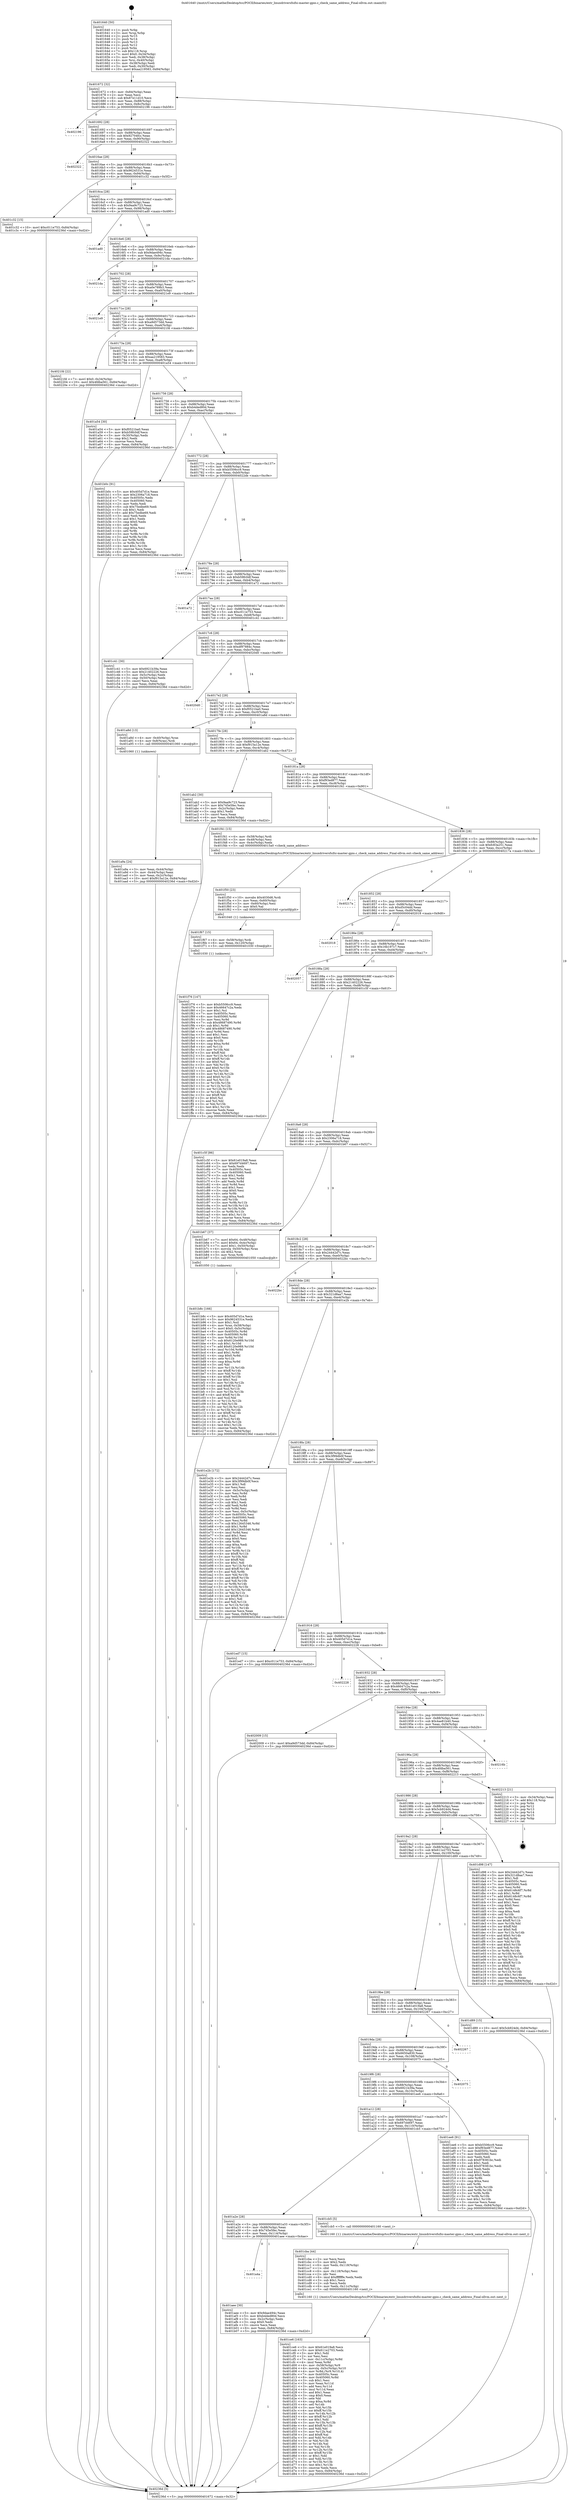 digraph "0x401640" {
  label = "0x401640 (/mnt/c/Users/mathe/Desktop/tcc/POCII/binaries/extr_linuxdriversfsifsi-master-gpio.c_check_same_address_Final-ollvm.out::main(0))"
  labelloc = "t"
  node[shape=record]

  Entry [label="",width=0.3,height=0.3,shape=circle,fillcolor=black,style=filled]
  "0x401672" [label="{
     0x401672 [32]\l
     | [instrs]\l
     &nbsp;&nbsp;0x401672 \<+6\>: mov -0x84(%rbp),%eax\l
     &nbsp;&nbsp;0x401678 \<+2\>: mov %eax,%ecx\l
     &nbsp;&nbsp;0x40167a \<+6\>: sub $0x87e11d10,%ecx\l
     &nbsp;&nbsp;0x401680 \<+6\>: mov %eax,-0x88(%rbp)\l
     &nbsp;&nbsp;0x401686 \<+6\>: mov %ecx,-0x8c(%rbp)\l
     &nbsp;&nbsp;0x40168c \<+6\>: je 0000000000402196 \<main+0xb56\>\l
  }"]
  "0x402196" [label="{
     0x402196\l
  }", style=dashed]
  "0x401692" [label="{
     0x401692 [28]\l
     | [instrs]\l
     &nbsp;&nbsp;0x401692 \<+5\>: jmp 0000000000401697 \<main+0x57\>\l
     &nbsp;&nbsp;0x401697 \<+6\>: mov -0x88(%rbp),%eax\l
     &nbsp;&nbsp;0x40169d \<+5\>: sub $0x92704fcc,%eax\l
     &nbsp;&nbsp;0x4016a2 \<+6\>: mov %eax,-0x90(%rbp)\l
     &nbsp;&nbsp;0x4016a8 \<+6\>: je 0000000000402322 \<main+0xce2\>\l
  }"]
  Exit [label="",width=0.3,height=0.3,shape=circle,fillcolor=black,style=filled,peripheries=2]
  "0x402322" [label="{
     0x402322\l
  }", style=dashed]
  "0x4016ae" [label="{
     0x4016ae [28]\l
     | [instrs]\l
     &nbsp;&nbsp;0x4016ae \<+5\>: jmp 00000000004016b3 \<main+0x73\>\l
     &nbsp;&nbsp;0x4016b3 \<+6\>: mov -0x88(%rbp),%eax\l
     &nbsp;&nbsp;0x4016b9 \<+5\>: sub $0x9624531e,%eax\l
     &nbsp;&nbsp;0x4016be \<+6\>: mov %eax,-0x94(%rbp)\l
     &nbsp;&nbsp;0x4016c4 \<+6\>: je 0000000000401c32 \<main+0x5f2\>\l
  }"]
  "0x401f76" [label="{
     0x401f76 [147]\l
     | [instrs]\l
     &nbsp;&nbsp;0x401f76 \<+5\>: mov $0xb5506cc9,%eax\l
     &nbsp;&nbsp;0x401f7b \<+5\>: mov $0x46647c2a,%edx\l
     &nbsp;&nbsp;0x401f80 \<+2\>: mov $0x1,%cl\l
     &nbsp;&nbsp;0x401f82 \<+7\>: mov 0x40505c,%esi\l
     &nbsp;&nbsp;0x401f89 \<+8\>: mov 0x405060,%r8d\l
     &nbsp;&nbsp;0x401f91 \<+3\>: mov %esi,%r9d\l
     &nbsp;&nbsp;0x401f94 \<+7\>: sub $0x48687490,%r9d\l
     &nbsp;&nbsp;0x401f9b \<+4\>: sub $0x1,%r9d\l
     &nbsp;&nbsp;0x401f9f \<+7\>: add $0x48687490,%r9d\l
     &nbsp;&nbsp;0x401fa6 \<+4\>: imul %r9d,%esi\l
     &nbsp;&nbsp;0x401faa \<+3\>: and $0x1,%esi\l
     &nbsp;&nbsp;0x401fad \<+3\>: cmp $0x0,%esi\l
     &nbsp;&nbsp;0x401fb0 \<+4\>: sete %r10b\l
     &nbsp;&nbsp;0x401fb4 \<+4\>: cmp $0xa,%r8d\l
     &nbsp;&nbsp;0x401fb8 \<+4\>: setl %r11b\l
     &nbsp;&nbsp;0x401fbc \<+3\>: mov %r10b,%bl\l
     &nbsp;&nbsp;0x401fbf \<+3\>: xor $0xff,%bl\l
     &nbsp;&nbsp;0x401fc2 \<+3\>: mov %r11b,%r14b\l
     &nbsp;&nbsp;0x401fc5 \<+4\>: xor $0xff,%r14b\l
     &nbsp;&nbsp;0x401fc9 \<+3\>: xor $0x0,%cl\l
     &nbsp;&nbsp;0x401fcc \<+3\>: mov %bl,%r15b\l
     &nbsp;&nbsp;0x401fcf \<+4\>: and $0x0,%r15b\l
     &nbsp;&nbsp;0x401fd3 \<+3\>: and %cl,%r10b\l
     &nbsp;&nbsp;0x401fd6 \<+3\>: mov %r14b,%r12b\l
     &nbsp;&nbsp;0x401fd9 \<+4\>: and $0x0,%r12b\l
     &nbsp;&nbsp;0x401fdd \<+3\>: and %cl,%r11b\l
     &nbsp;&nbsp;0x401fe0 \<+3\>: or %r10b,%r15b\l
     &nbsp;&nbsp;0x401fe3 \<+3\>: or %r11b,%r12b\l
     &nbsp;&nbsp;0x401fe6 \<+3\>: xor %r12b,%r15b\l
     &nbsp;&nbsp;0x401fe9 \<+3\>: or %r14b,%bl\l
     &nbsp;&nbsp;0x401fec \<+3\>: xor $0xff,%bl\l
     &nbsp;&nbsp;0x401fef \<+3\>: or $0x0,%cl\l
     &nbsp;&nbsp;0x401ff2 \<+2\>: and %cl,%bl\l
     &nbsp;&nbsp;0x401ff4 \<+3\>: or %bl,%r15b\l
     &nbsp;&nbsp;0x401ff7 \<+4\>: test $0x1,%r15b\l
     &nbsp;&nbsp;0x401ffb \<+3\>: cmovne %edx,%eax\l
     &nbsp;&nbsp;0x401ffe \<+6\>: mov %eax,-0x84(%rbp)\l
     &nbsp;&nbsp;0x402004 \<+5\>: jmp 000000000040236d \<main+0xd2d\>\l
  }"]
  "0x401c32" [label="{
     0x401c32 [15]\l
     | [instrs]\l
     &nbsp;&nbsp;0x401c32 \<+10\>: movl $0xc011e753,-0x84(%rbp)\l
     &nbsp;&nbsp;0x401c3c \<+5\>: jmp 000000000040236d \<main+0xd2d\>\l
  }"]
  "0x4016ca" [label="{
     0x4016ca [28]\l
     | [instrs]\l
     &nbsp;&nbsp;0x4016ca \<+5\>: jmp 00000000004016cf \<main+0x8f\>\l
     &nbsp;&nbsp;0x4016cf \<+6\>: mov -0x88(%rbp),%eax\l
     &nbsp;&nbsp;0x4016d5 \<+5\>: sub $0x9aa9c723,%eax\l
     &nbsp;&nbsp;0x4016da \<+6\>: mov %eax,-0x98(%rbp)\l
     &nbsp;&nbsp;0x4016e0 \<+6\>: je 0000000000401ad0 \<main+0x490\>\l
  }"]
  "0x401f67" [label="{
     0x401f67 [15]\l
     | [instrs]\l
     &nbsp;&nbsp;0x401f67 \<+4\>: mov -0x58(%rbp),%rdi\l
     &nbsp;&nbsp;0x401f6b \<+6\>: mov %eax,-0x120(%rbp)\l
     &nbsp;&nbsp;0x401f71 \<+5\>: call 0000000000401030 \<free@plt\>\l
     | [calls]\l
     &nbsp;&nbsp;0x401030 \{1\} (unknown)\l
  }"]
  "0x401ad0" [label="{
     0x401ad0\l
  }", style=dashed]
  "0x4016e6" [label="{
     0x4016e6 [28]\l
     | [instrs]\l
     &nbsp;&nbsp;0x4016e6 \<+5\>: jmp 00000000004016eb \<main+0xab\>\l
     &nbsp;&nbsp;0x4016eb \<+6\>: mov -0x88(%rbp),%eax\l
     &nbsp;&nbsp;0x4016f1 \<+5\>: sub $0x9dae494c,%eax\l
     &nbsp;&nbsp;0x4016f6 \<+6\>: mov %eax,-0x9c(%rbp)\l
     &nbsp;&nbsp;0x4016fc \<+6\>: je 00000000004021da \<main+0xb9a\>\l
  }"]
  "0x401f50" [label="{
     0x401f50 [23]\l
     | [instrs]\l
     &nbsp;&nbsp;0x401f50 \<+10\>: movabs $0x4030d6,%rdi\l
     &nbsp;&nbsp;0x401f5a \<+3\>: mov %eax,-0x60(%rbp)\l
     &nbsp;&nbsp;0x401f5d \<+3\>: mov -0x60(%rbp),%esi\l
     &nbsp;&nbsp;0x401f60 \<+2\>: mov $0x0,%al\l
     &nbsp;&nbsp;0x401f62 \<+5\>: call 0000000000401040 \<printf@plt\>\l
     | [calls]\l
     &nbsp;&nbsp;0x401040 \{1\} (unknown)\l
  }"]
  "0x4021da" [label="{
     0x4021da\l
  }", style=dashed]
  "0x401702" [label="{
     0x401702 [28]\l
     | [instrs]\l
     &nbsp;&nbsp;0x401702 \<+5\>: jmp 0000000000401707 \<main+0xc7\>\l
     &nbsp;&nbsp;0x401707 \<+6\>: mov -0x88(%rbp),%eax\l
     &nbsp;&nbsp;0x40170d \<+5\>: sub $0xa0e789b3,%eax\l
     &nbsp;&nbsp;0x401712 \<+6\>: mov %eax,-0xa0(%rbp)\l
     &nbsp;&nbsp;0x401718 \<+6\>: je 00000000004021e9 \<main+0xba9\>\l
  }"]
  "0x401ce6" [label="{
     0x401ce6 [163]\l
     | [instrs]\l
     &nbsp;&nbsp;0x401ce6 \<+5\>: mov $0x61e019a8,%ecx\l
     &nbsp;&nbsp;0x401ceb \<+5\>: mov $0x611e2703,%edx\l
     &nbsp;&nbsp;0x401cf0 \<+3\>: mov $0x1,%dil\l
     &nbsp;&nbsp;0x401cf3 \<+2\>: xor %esi,%esi\l
     &nbsp;&nbsp;0x401cf5 \<+7\>: mov -0x11c(%rbp),%r8d\l
     &nbsp;&nbsp;0x401cfc \<+4\>: imul %eax,%r8d\l
     &nbsp;&nbsp;0x401d00 \<+4\>: mov -0x58(%rbp),%r9\l
     &nbsp;&nbsp;0x401d04 \<+4\>: movslq -0x5c(%rbp),%r10\l
     &nbsp;&nbsp;0x401d08 \<+4\>: mov %r8d,(%r9,%r10,4)\l
     &nbsp;&nbsp;0x401d0c \<+7\>: mov 0x40505c,%eax\l
     &nbsp;&nbsp;0x401d13 \<+8\>: mov 0x405060,%r8d\l
     &nbsp;&nbsp;0x401d1b \<+3\>: sub $0x1,%esi\l
     &nbsp;&nbsp;0x401d1e \<+3\>: mov %eax,%r11d\l
     &nbsp;&nbsp;0x401d21 \<+3\>: add %esi,%r11d\l
     &nbsp;&nbsp;0x401d24 \<+4\>: imul %r11d,%eax\l
     &nbsp;&nbsp;0x401d28 \<+3\>: and $0x1,%eax\l
     &nbsp;&nbsp;0x401d2b \<+3\>: cmp $0x0,%eax\l
     &nbsp;&nbsp;0x401d2e \<+3\>: sete %bl\l
     &nbsp;&nbsp;0x401d31 \<+4\>: cmp $0xa,%r8d\l
     &nbsp;&nbsp;0x401d35 \<+4\>: setl %r14b\l
     &nbsp;&nbsp;0x401d39 \<+3\>: mov %bl,%r15b\l
     &nbsp;&nbsp;0x401d3c \<+4\>: xor $0xff,%r15b\l
     &nbsp;&nbsp;0x401d40 \<+3\>: mov %r14b,%r12b\l
     &nbsp;&nbsp;0x401d43 \<+4\>: xor $0xff,%r12b\l
     &nbsp;&nbsp;0x401d47 \<+4\>: xor $0x1,%dil\l
     &nbsp;&nbsp;0x401d4b \<+3\>: mov %r15b,%r13b\l
     &nbsp;&nbsp;0x401d4e \<+4\>: and $0xff,%r13b\l
     &nbsp;&nbsp;0x401d52 \<+3\>: and %dil,%bl\l
     &nbsp;&nbsp;0x401d55 \<+3\>: mov %r12b,%al\l
     &nbsp;&nbsp;0x401d58 \<+2\>: and $0xff,%al\l
     &nbsp;&nbsp;0x401d5a \<+3\>: and %dil,%r14b\l
     &nbsp;&nbsp;0x401d5d \<+3\>: or %bl,%r13b\l
     &nbsp;&nbsp;0x401d60 \<+3\>: or %r14b,%al\l
     &nbsp;&nbsp;0x401d63 \<+3\>: xor %al,%r13b\l
     &nbsp;&nbsp;0x401d66 \<+3\>: or %r12b,%r15b\l
     &nbsp;&nbsp;0x401d69 \<+4\>: xor $0xff,%r15b\l
     &nbsp;&nbsp;0x401d6d \<+4\>: or $0x1,%dil\l
     &nbsp;&nbsp;0x401d71 \<+3\>: and %dil,%r15b\l
     &nbsp;&nbsp;0x401d74 \<+3\>: or %r15b,%r13b\l
     &nbsp;&nbsp;0x401d77 \<+4\>: test $0x1,%r13b\l
     &nbsp;&nbsp;0x401d7b \<+3\>: cmovne %edx,%ecx\l
     &nbsp;&nbsp;0x401d7e \<+6\>: mov %ecx,-0x84(%rbp)\l
     &nbsp;&nbsp;0x401d84 \<+5\>: jmp 000000000040236d \<main+0xd2d\>\l
  }"]
  "0x4021e9" [label="{
     0x4021e9\l
  }", style=dashed]
  "0x40171e" [label="{
     0x40171e [28]\l
     | [instrs]\l
     &nbsp;&nbsp;0x40171e \<+5\>: jmp 0000000000401723 \<main+0xe3\>\l
     &nbsp;&nbsp;0x401723 \<+6\>: mov -0x88(%rbp),%eax\l
     &nbsp;&nbsp;0x401729 \<+5\>: sub $0xa9d573dd,%eax\l
     &nbsp;&nbsp;0x40172e \<+6\>: mov %eax,-0xa4(%rbp)\l
     &nbsp;&nbsp;0x401734 \<+6\>: je 00000000004021fd \<main+0xbbd\>\l
  }"]
  "0x401cba" [label="{
     0x401cba [44]\l
     | [instrs]\l
     &nbsp;&nbsp;0x401cba \<+2\>: xor %ecx,%ecx\l
     &nbsp;&nbsp;0x401cbc \<+5\>: mov $0x2,%edx\l
     &nbsp;&nbsp;0x401cc1 \<+6\>: mov %edx,-0x118(%rbp)\l
     &nbsp;&nbsp;0x401cc7 \<+1\>: cltd\l
     &nbsp;&nbsp;0x401cc8 \<+6\>: mov -0x118(%rbp),%esi\l
     &nbsp;&nbsp;0x401cce \<+2\>: idiv %esi\l
     &nbsp;&nbsp;0x401cd0 \<+6\>: imul $0xfffffffe,%edx,%edx\l
     &nbsp;&nbsp;0x401cd6 \<+3\>: sub $0x1,%ecx\l
     &nbsp;&nbsp;0x401cd9 \<+2\>: sub %ecx,%edx\l
     &nbsp;&nbsp;0x401cdb \<+6\>: mov %edx,-0x11c(%rbp)\l
     &nbsp;&nbsp;0x401ce1 \<+5\>: call 0000000000401160 \<next_i\>\l
     | [calls]\l
     &nbsp;&nbsp;0x401160 \{1\} (/mnt/c/Users/mathe/Desktop/tcc/POCII/binaries/extr_linuxdriversfsifsi-master-gpio.c_check_same_address_Final-ollvm.out::next_i)\l
  }"]
  "0x4021fd" [label="{
     0x4021fd [22]\l
     | [instrs]\l
     &nbsp;&nbsp;0x4021fd \<+7\>: movl $0x0,-0x34(%rbp)\l
     &nbsp;&nbsp;0x402204 \<+10\>: movl $0x4fdba561,-0x84(%rbp)\l
     &nbsp;&nbsp;0x40220e \<+5\>: jmp 000000000040236d \<main+0xd2d\>\l
  }"]
  "0x40173a" [label="{
     0x40173a [28]\l
     | [instrs]\l
     &nbsp;&nbsp;0x40173a \<+5\>: jmp 000000000040173f \<main+0xff\>\l
     &nbsp;&nbsp;0x40173f \<+6\>: mov -0x88(%rbp),%eax\l
     &nbsp;&nbsp;0x401745 \<+5\>: sub $0xaa219583,%eax\l
     &nbsp;&nbsp;0x40174a \<+6\>: mov %eax,-0xa8(%rbp)\l
     &nbsp;&nbsp;0x401750 \<+6\>: je 0000000000401a54 \<main+0x414\>\l
  }"]
  "0x401b8c" [label="{
     0x401b8c [166]\l
     | [instrs]\l
     &nbsp;&nbsp;0x401b8c \<+5\>: mov $0x405d7d1e,%ecx\l
     &nbsp;&nbsp;0x401b91 \<+5\>: mov $0x9624531e,%edx\l
     &nbsp;&nbsp;0x401b96 \<+3\>: mov $0x1,%sil\l
     &nbsp;&nbsp;0x401b99 \<+4\>: mov %rax,-0x58(%rbp)\l
     &nbsp;&nbsp;0x401b9d \<+7\>: movl $0x0,-0x5c(%rbp)\l
     &nbsp;&nbsp;0x401ba4 \<+8\>: mov 0x40505c,%r8d\l
     &nbsp;&nbsp;0x401bac \<+8\>: mov 0x405060,%r9d\l
     &nbsp;&nbsp;0x401bb4 \<+3\>: mov %r8d,%r10d\l
     &nbsp;&nbsp;0x401bb7 \<+7\>: sub $0x6120e989,%r10d\l
     &nbsp;&nbsp;0x401bbe \<+4\>: sub $0x1,%r10d\l
     &nbsp;&nbsp;0x401bc2 \<+7\>: add $0x6120e989,%r10d\l
     &nbsp;&nbsp;0x401bc9 \<+4\>: imul %r10d,%r8d\l
     &nbsp;&nbsp;0x401bcd \<+4\>: and $0x1,%r8d\l
     &nbsp;&nbsp;0x401bd1 \<+4\>: cmp $0x0,%r8d\l
     &nbsp;&nbsp;0x401bd5 \<+4\>: sete %r11b\l
     &nbsp;&nbsp;0x401bd9 \<+4\>: cmp $0xa,%r9d\l
     &nbsp;&nbsp;0x401bdd \<+3\>: setl %bl\l
     &nbsp;&nbsp;0x401be0 \<+3\>: mov %r11b,%r14b\l
     &nbsp;&nbsp;0x401be3 \<+4\>: xor $0xff,%r14b\l
     &nbsp;&nbsp;0x401be7 \<+3\>: mov %bl,%r15b\l
     &nbsp;&nbsp;0x401bea \<+4\>: xor $0xff,%r15b\l
     &nbsp;&nbsp;0x401bee \<+4\>: xor $0x1,%sil\l
     &nbsp;&nbsp;0x401bf2 \<+3\>: mov %r14b,%r12b\l
     &nbsp;&nbsp;0x401bf5 \<+4\>: and $0xff,%r12b\l
     &nbsp;&nbsp;0x401bf9 \<+3\>: and %sil,%r11b\l
     &nbsp;&nbsp;0x401bfc \<+3\>: mov %r15b,%r13b\l
     &nbsp;&nbsp;0x401bff \<+4\>: and $0xff,%r13b\l
     &nbsp;&nbsp;0x401c03 \<+3\>: and %sil,%bl\l
     &nbsp;&nbsp;0x401c06 \<+3\>: or %r11b,%r12b\l
     &nbsp;&nbsp;0x401c09 \<+3\>: or %bl,%r13b\l
     &nbsp;&nbsp;0x401c0c \<+3\>: xor %r13b,%r12b\l
     &nbsp;&nbsp;0x401c0f \<+3\>: or %r15b,%r14b\l
     &nbsp;&nbsp;0x401c12 \<+4\>: xor $0xff,%r14b\l
     &nbsp;&nbsp;0x401c16 \<+4\>: or $0x1,%sil\l
     &nbsp;&nbsp;0x401c1a \<+3\>: and %sil,%r14b\l
     &nbsp;&nbsp;0x401c1d \<+3\>: or %r14b,%r12b\l
     &nbsp;&nbsp;0x401c20 \<+4\>: test $0x1,%r12b\l
     &nbsp;&nbsp;0x401c24 \<+3\>: cmovne %edx,%ecx\l
     &nbsp;&nbsp;0x401c27 \<+6\>: mov %ecx,-0x84(%rbp)\l
     &nbsp;&nbsp;0x401c2d \<+5\>: jmp 000000000040236d \<main+0xd2d\>\l
  }"]
  "0x401a54" [label="{
     0x401a54 [30]\l
     | [instrs]\l
     &nbsp;&nbsp;0x401a54 \<+5\>: mov $0xf0521ba0,%eax\l
     &nbsp;&nbsp;0x401a59 \<+5\>: mov $0xb59fc0df,%ecx\l
     &nbsp;&nbsp;0x401a5e \<+3\>: mov -0x30(%rbp),%edx\l
     &nbsp;&nbsp;0x401a61 \<+3\>: cmp $0x2,%edx\l
     &nbsp;&nbsp;0x401a64 \<+3\>: cmovne %ecx,%eax\l
     &nbsp;&nbsp;0x401a67 \<+6\>: mov %eax,-0x84(%rbp)\l
     &nbsp;&nbsp;0x401a6d \<+5\>: jmp 000000000040236d \<main+0xd2d\>\l
  }"]
  "0x401756" [label="{
     0x401756 [28]\l
     | [instrs]\l
     &nbsp;&nbsp;0x401756 \<+5\>: jmp 000000000040175b \<main+0x11b\>\l
     &nbsp;&nbsp;0x40175b \<+6\>: mov -0x88(%rbp),%eax\l
     &nbsp;&nbsp;0x401761 \<+5\>: sub $0xb4ded80d,%eax\l
     &nbsp;&nbsp;0x401766 \<+6\>: mov %eax,-0xac(%rbp)\l
     &nbsp;&nbsp;0x40176c \<+6\>: je 0000000000401b0c \<main+0x4cc\>\l
  }"]
  "0x40236d" [label="{
     0x40236d [5]\l
     | [instrs]\l
     &nbsp;&nbsp;0x40236d \<+5\>: jmp 0000000000401672 \<main+0x32\>\l
  }"]
  "0x401640" [label="{
     0x401640 [50]\l
     | [instrs]\l
     &nbsp;&nbsp;0x401640 \<+1\>: push %rbp\l
     &nbsp;&nbsp;0x401641 \<+3\>: mov %rsp,%rbp\l
     &nbsp;&nbsp;0x401644 \<+2\>: push %r15\l
     &nbsp;&nbsp;0x401646 \<+2\>: push %r14\l
     &nbsp;&nbsp;0x401648 \<+2\>: push %r13\l
     &nbsp;&nbsp;0x40164a \<+2\>: push %r12\l
     &nbsp;&nbsp;0x40164c \<+1\>: push %rbx\l
     &nbsp;&nbsp;0x40164d \<+7\>: sub $0x118,%rsp\l
     &nbsp;&nbsp;0x401654 \<+7\>: movl $0x0,-0x34(%rbp)\l
     &nbsp;&nbsp;0x40165b \<+3\>: mov %edi,-0x38(%rbp)\l
     &nbsp;&nbsp;0x40165e \<+4\>: mov %rsi,-0x40(%rbp)\l
     &nbsp;&nbsp;0x401662 \<+3\>: mov -0x38(%rbp),%edi\l
     &nbsp;&nbsp;0x401665 \<+3\>: mov %edi,-0x30(%rbp)\l
     &nbsp;&nbsp;0x401668 \<+10\>: movl $0xaa219583,-0x84(%rbp)\l
  }"]
  "0x401a4a" [label="{
     0x401a4a\l
  }", style=dashed]
  "0x401b0c" [label="{
     0x401b0c [91]\l
     | [instrs]\l
     &nbsp;&nbsp;0x401b0c \<+5\>: mov $0x405d7d1e,%eax\l
     &nbsp;&nbsp;0x401b11 \<+5\>: mov $0x2306a718,%ecx\l
     &nbsp;&nbsp;0x401b16 \<+7\>: mov 0x40505c,%edx\l
     &nbsp;&nbsp;0x401b1d \<+7\>: mov 0x405060,%esi\l
     &nbsp;&nbsp;0x401b24 \<+2\>: mov %edx,%edi\l
     &nbsp;&nbsp;0x401b26 \<+6\>: sub $0x75edbe69,%edi\l
     &nbsp;&nbsp;0x401b2c \<+3\>: sub $0x1,%edi\l
     &nbsp;&nbsp;0x401b2f \<+6\>: add $0x75edbe69,%edi\l
     &nbsp;&nbsp;0x401b35 \<+3\>: imul %edi,%edx\l
     &nbsp;&nbsp;0x401b38 \<+3\>: and $0x1,%edx\l
     &nbsp;&nbsp;0x401b3b \<+3\>: cmp $0x0,%edx\l
     &nbsp;&nbsp;0x401b3e \<+4\>: sete %r8b\l
     &nbsp;&nbsp;0x401b42 \<+3\>: cmp $0xa,%esi\l
     &nbsp;&nbsp;0x401b45 \<+4\>: setl %r9b\l
     &nbsp;&nbsp;0x401b49 \<+3\>: mov %r8b,%r10b\l
     &nbsp;&nbsp;0x401b4c \<+3\>: and %r9b,%r10b\l
     &nbsp;&nbsp;0x401b4f \<+3\>: xor %r9b,%r8b\l
     &nbsp;&nbsp;0x401b52 \<+3\>: or %r8b,%r10b\l
     &nbsp;&nbsp;0x401b55 \<+4\>: test $0x1,%r10b\l
     &nbsp;&nbsp;0x401b59 \<+3\>: cmovne %ecx,%eax\l
     &nbsp;&nbsp;0x401b5c \<+6\>: mov %eax,-0x84(%rbp)\l
     &nbsp;&nbsp;0x401b62 \<+5\>: jmp 000000000040236d \<main+0xd2d\>\l
  }"]
  "0x401772" [label="{
     0x401772 [28]\l
     | [instrs]\l
     &nbsp;&nbsp;0x401772 \<+5\>: jmp 0000000000401777 \<main+0x137\>\l
     &nbsp;&nbsp;0x401777 \<+6\>: mov -0x88(%rbp),%eax\l
     &nbsp;&nbsp;0x40177d \<+5\>: sub $0xb5506cc9,%eax\l
     &nbsp;&nbsp;0x401782 \<+6\>: mov %eax,-0xb0(%rbp)\l
     &nbsp;&nbsp;0x401788 \<+6\>: je 00000000004022de \<main+0xc9e\>\l
  }"]
  "0x401aee" [label="{
     0x401aee [30]\l
     | [instrs]\l
     &nbsp;&nbsp;0x401aee \<+5\>: mov $0x9dae494c,%eax\l
     &nbsp;&nbsp;0x401af3 \<+5\>: mov $0xb4ded80d,%ecx\l
     &nbsp;&nbsp;0x401af8 \<+3\>: mov -0x2c(%rbp),%edx\l
     &nbsp;&nbsp;0x401afb \<+3\>: cmp $0x0,%edx\l
     &nbsp;&nbsp;0x401afe \<+3\>: cmove %ecx,%eax\l
     &nbsp;&nbsp;0x401b01 \<+6\>: mov %eax,-0x84(%rbp)\l
     &nbsp;&nbsp;0x401b07 \<+5\>: jmp 000000000040236d \<main+0xd2d\>\l
  }"]
  "0x4022de" [label="{
     0x4022de\l
  }", style=dashed]
  "0x40178e" [label="{
     0x40178e [28]\l
     | [instrs]\l
     &nbsp;&nbsp;0x40178e \<+5\>: jmp 0000000000401793 \<main+0x153\>\l
     &nbsp;&nbsp;0x401793 \<+6\>: mov -0x88(%rbp),%eax\l
     &nbsp;&nbsp;0x401799 \<+5\>: sub $0xb59fc0df,%eax\l
     &nbsp;&nbsp;0x40179e \<+6\>: mov %eax,-0xb4(%rbp)\l
     &nbsp;&nbsp;0x4017a4 \<+6\>: je 0000000000401a72 \<main+0x432\>\l
  }"]
  "0x401a2e" [label="{
     0x401a2e [28]\l
     | [instrs]\l
     &nbsp;&nbsp;0x401a2e \<+5\>: jmp 0000000000401a33 \<main+0x3f3\>\l
     &nbsp;&nbsp;0x401a33 \<+6\>: mov -0x88(%rbp),%eax\l
     &nbsp;&nbsp;0x401a39 \<+5\>: sub $0x745e5fec,%eax\l
     &nbsp;&nbsp;0x401a3e \<+6\>: mov %eax,-0x114(%rbp)\l
     &nbsp;&nbsp;0x401a44 \<+6\>: je 0000000000401aee \<main+0x4ae\>\l
  }"]
  "0x401a72" [label="{
     0x401a72\l
  }", style=dashed]
  "0x4017aa" [label="{
     0x4017aa [28]\l
     | [instrs]\l
     &nbsp;&nbsp;0x4017aa \<+5\>: jmp 00000000004017af \<main+0x16f\>\l
     &nbsp;&nbsp;0x4017af \<+6\>: mov -0x88(%rbp),%eax\l
     &nbsp;&nbsp;0x4017b5 \<+5\>: sub $0xc011e753,%eax\l
     &nbsp;&nbsp;0x4017ba \<+6\>: mov %eax,-0xb8(%rbp)\l
     &nbsp;&nbsp;0x4017c0 \<+6\>: je 0000000000401c41 \<main+0x601\>\l
  }"]
  "0x401cb5" [label="{
     0x401cb5 [5]\l
     | [instrs]\l
     &nbsp;&nbsp;0x401cb5 \<+5\>: call 0000000000401160 \<next_i\>\l
     | [calls]\l
     &nbsp;&nbsp;0x401160 \{1\} (/mnt/c/Users/mathe/Desktop/tcc/POCII/binaries/extr_linuxdriversfsifsi-master-gpio.c_check_same_address_Final-ollvm.out::next_i)\l
  }"]
  "0x401c41" [label="{
     0x401c41 [30]\l
     | [instrs]\l
     &nbsp;&nbsp;0x401c41 \<+5\>: mov $0x6921b39a,%eax\l
     &nbsp;&nbsp;0x401c46 \<+5\>: mov $0x21402226,%ecx\l
     &nbsp;&nbsp;0x401c4b \<+3\>: mov -0x5c(%rbp),%edx\l
     &nbsp;&nbsp;0x401c4e \<+3\>: cmp -0x50(%rbp),%edx\l
     &nbsp;&nbsp;0x401c51 \<+3\>: cmovl %ecx,%eax\l
     &nbsp;&nbsp;0x401c54 \<+6\>: mov %eax,-0x84(%rbp)\l
     &nbsp;&nbsp;0x401c5a \<+5\>: jmp 000000000040236d \<main+0xd2d\>\l
  }"]
  "0x4017c6" [label="{
     0x4017c6 [28]\l
     | [instrs]\l
     &nbsp;&nbsp;0x4017c6 \<+5\>: jmp 00000000004017cb \<main+0x18b\>\l
     &nbsp;&nbsp;0x4017cb \<+6\>: mov -0x88(%rbp),%eax\l
     &nbsp;&nbsp;0x4017d1 \<+5\>: sub $0xdf97884c,%eax\l
     &nbsp;&nbsp;0x4017d6 \<+6\>: mov %eax,-0xbc(%rbp)\l
     &nbsp;&nbsp;0x4017dc \<+6\>: je 00000000004020d0 \<main+0xa90\>\l
  }"]
  "0x401a12" [label="{
     0x401a12 [28]\l
     | [instrs]\l
     &nbsp;&nbsp;0x401a12 \<+5\>: jmp 0000000000401a17 \<main+0x3d7\>\l
     &nbsp;&nbsp;0x401a17 \<+6\>: mov -0x88(%rbp),%eax\l
     &nbsp;&nbsp;0x401a1d \<+5\>: sub $0x697d4697,%eax\l
     &nbsp;&nbsp;0x401a22 \<+6\>: mov %eax,-0x110(%rbp)\l
     &nbsp;&nbsp;0x401a28 \<+6\>: je 0000000000401cb5 \<main+0x675\>\l
  }"]
  "0x4020d0" [label="{
     0x4020d0\l
  }", style=dashed]
  "0x4017e2" [label="{
     0x4017e2 [28]\l
     | [instrs]\l
     &nbsp;&nbsp;0x4017e2 \<+5\>: jmp 00000000004017e7 \<main+0x1a7\>\l
     &nbsp;&nbsp;0x4017e7 \<+6\>: mov -0x88(%rbp),%eax\l
     &nbsp;&nbsp;0x4017ed \<+5\>: sub $0xf0521ba0,%eax\l
     &nbsp;&nbsp;0x4017f2 \<+6\>: mov %eax,-0xc0(%rbp)\l
     &nbsp;&nbsp;0x4017f8 \<+6\>: je 0000000000401a8d \<main+0x44d\>\l
  }"]
  "0x401ee6" [label="{
     0x401ee6 [91]\l
     | [instrs]\l
     &nbsp;&nbsp;0x401ee6 \<+5\>: mov $0xb5506cc9,%eax\l
     &nbsp;&nbsp;0x401eeb \<+5\>: mov $0xf93ed877,%ecx\l
     &nbsp;&nbsp;0x401ef0 \<+7\>: mov 0x40505c,%edx\l
     &nbsp;&nbsp;0x401ef7 \<+7\>: mov 0x405060,%esi\l
     &nbsp;&nbsp;0x401efe \<+2\>: mov %edx,%edi\l
     &nbsp;&nbsp;0x401f00 \<+6\>: sub $0x978381bc,%edi\l
     &nbsp;&nbsp;0x401f06 \<+3\>: sub $0x1,%edi\l
     &nbsp;&nbsp;0x401f09 \<+6\>: add $0x978381bc,%edi\l
     &nbsp;&nbsp;0x401f0f \<+3\>: imul %edi,%edx\l
     &nbsp;&nbsp;0x401f12 \<+3\>: and $0x1,%edx\l
     &nbsp;&nbsp;0x401f15 \<+3\>: cmp $0x0,%edx\l
     &nbsp;&nbsp;0x401f18 \<+4\>: sete %r8b\l
     &nbsp;&nbsp;0x401f1c \<+3\>: cmp $0xa,%esi\l
     &nbsp;&nbsp;0x401f1f \<+4\>: setl %r9b\l
     &nbsp;&nbsp;0x401f23 \<+3\>: mov %r8b,%r10b\l
     &nbsp;&nbsp;0x401f26 \<+3\>: and %r9b,%r10b\l
     &nbsp;&nbsp;0x401f29 \<+3\>: xor %r9b,%r8b\l
     &nbsp;&nbsp;0x401f2c \<+3\>: or %r8b,%r10b\l
     &nbsp;&nbsp;0x401f2f \<+4\>: test $0x1,%r10b\l
     &nbsp;&nbsp;0x401f33 \<+3\>: cmovne %ecx,%eax\l
     &nbsp;&nbsp;0x401f36 \<+6\>: mov %eax,-0x84(%rbp)\l
     &nbsp;&nbsp;0x401f3c \<+5\>: jmp 000000000040236d \<main+0xd2d\>\l
  }"]
  "0x401a8d" [label="{
     0x401a8d [13]\l
     | [instrs]\l
     &nbsp;&nbsp;0x401a8d \<+4\>: mov -0x40(%rbp),%rax\l
     &nbsp;&nbsp;0x401a91 \<+4\>: mov 0x8(%rax),%rdi\l
     &nbsp;&nbsp;0x401a95 \<+5\>: call 0000000000401060 \<atoi@plt\>\l
     | [calls]\l
     &nbsp;&nbsp;0x401060 \{1\} (unknown)\l
  }"]
  "0x4017fe" [label="{
     0x4017fe [28]\l
     | [instrs]\l
     &nbsp;&nbsp;0x4017fe \<+5\>: jmp 0000000000401803 \<main+0x1c3\>\l
     &nbsp;&nbsp;0x401803 \<+6\>: mov -0x88(%rbp),%eax\l
     &nbsp;&nbsp;0x401809 \<+5\>: sub $0xf915a12e,%eax\l
     &nbsp;&nbsp;0x40180e \<+6\>: mov %eax,-0xc4(%rbp)\l
     &nbsp;&nbsp;0x401814 \<+6\>: je 0000000000401ab2 \<main+0x472\>\l
  }"]
  "0x401a9a" [label="{
     0x401a9a [24]\l
     | [instrs]\l
     &nbsp;&nbsp;0x401a9a \<+3\>: mov %eax,-0x44(%rbp)\l
     &nbsp;&nbsp;0x401a9d \<+3\>: mov -0x44(%rbp),%eax\l
     &nbsp;&nbsp;0x401aa0 \<+3\>: mov %eax,-0x2c(%rbp)\l
     &nbsp;&nbsp;0x401aa3 \<+10\>: movl $0xf915a12e,-0x84(%rbp)\l
     &nbsp;&nbsp;0x401aad \<+5\>: jmp 000000000040236d \<main+0xd2d\>\l
  }"]
  "0x4019f6" [label="{
     0x4019f6 [28]\l
     | [instrs]\l
     &nbsp;&nbsp;0x4019f6 \<+5\>: jmp 00000000004019fb \<main+0x3bb\>\l
     &nbsp;&nbsp;0x4019fb \<+6\>: mov -0x88(%rbp),%eax\l
     &nbsp;&nbsp;0x401a01 \<+5\>: sub $0x6921b39a,%eax\l
     &nbsp;&nbsp;0x401a06 \<+6\>: mov %eax,-0x10c(%rbp)\l
     &nbsp;&nbsp;0x401a0c \<+6\>: je 0000000000401ee6 \<main+0x8a6\>\l
  }"]
  "0x401ab2" [label="{
     0x401ab2 [30]\l
     | [instrs]\l
     &nbsp;&nbsp;0x401ab2 \<+5\>: mov $0x9aa9c723,%eax\l
     &nbsp;&nbsp;0x401ab7 \<+5\>: mov $0x745e5fec,%ecx\l
     &nbsp;&nbsp;0x401abc \<+3\>: mov -0x2c(%rbp),%edx\l
     &nbsp;&nbsp;0x401abf \<+3\>: cmp $0x1,%edx\l
     &nbsp;&nbsp;0x401ac2 \<+3\>: cmovl %ecx,%eax\l
     &nbsp;&nbsp;0x401ac5 \<+6\>: mov %eax,-0x84(%rbp)\l
     &nbsp;&nbsp;0x401acb \<+5\>: jmp 000000000040236d \<main+0xd2d\>\l
  }"]
  "0x40181a" [label="{
     0x40181a [28]\l
     | [instrs]\l
     &nbsp;&nbsp;0x40181a \<+5\>: jmp 000000000040181f \<main+0x1df\>\l
     &nbsp;&nbsp;0x40181f \<+6\>: mov -0x88(%rbp),%eax\l
     &nbsp;&nbsp;0x401825 \<+5\>: sub $0xf93ed877,%eax\l
     &nbsp;&nbsp;0x40182a \<+6\>: mov %eax,-0xc8(%rbp)\l
     &nbsp;&nbsp;0x401830 \<+6\>: je 0000000000401f41 \<main+0x901\>\l
  }"]
  "0x402075" [label="{
     0x402075\l
  }", style=dashed]
  "0x401f41" [label="{
     0x401f41 [15]\l
     | [instrs]\l
     &nbsp;&nbsp;0x401f41 \<+4\>: mov -0x58(%rbp),%rdi\l
     &nbsp;&nbsp;0x401f45 \<+3\>: mov -0x48(%rbp),%esi\l
     &nbsp;&nbsp;0x401f48 \<+3\>: mov -0x4c(%rbp),%edx\l
     &nbsp;&nbsp;0x401f4b \<+5\>: call 00000000004015a0 \<check_same_address\>\l
     | [calls]\l
     &nbsp;&nbsp;0x4015a0 \{1\} (/mnt/c/Users/mathe/Desktop/tcc/POCII/binaries/extr_linuxdriversfsifsi-master-gpio.c_check_same_address_Final-ollvm.out::check_same_address)\l
  }"]
  "0x401836" [label="{
     0x401836 [28]\l
     | [instrs]\l
     &nbsp;&nbsp;0x401836 \<+5\>: jmp 000000000040183b \<main+0x1fb\>\l
     &nbsp;&nbsp;0x40183b \<+6\>: mov -0x88(%rbp),%eax\l
     &nbsp;&nbsp;0x401841 \<+5\>: sub $0xfc83a251,%eax\l
     &nbsp;&nbsp;0x401846 \<+6\>: mov %eax,-0xcc(%rbp)\l
     &nbsp;&nbsp;0x40184c \<+6\>: je 000000000040217a \<main+0xb3a\>\l
  }"]
  "0x4019da" [label="{
     0x4019da [28]\l
     | [instrs]\l
     &nbsp;&nbsp;0x4019da \<+5\>: jmp 00000000004019df \<main+0x39f\>\l
     &nbsp;&nbsp;0x4019df \<+6\>: mov -0x88(%rbp),%eax\l
     &nbsp;&nbsp;0x4019e5 \<+5\>: sub $0x6650a830,%eax\l
     &nbsp;&nbsp;0x4019ea \<+6\>: mov %eax,-0x108(%rbp)\l
     &nbsp;&nbsp;0x4019f0 \<+6\>: je 0000000000402075 \<main+0xa35\>\l
  }"]
  "0x40217a" [label="{
     0x40217a\l
  }", style=dashed]
  "0x401852" [label="{
     0x401852 [28]\l
     | [instrs]\l
     &nbsp;&nbsp;0x401852 \<+5\>: jmp 0000000000401857 \<main+0x217\>\l
     &nbsp;&nbsp;0x401857 \<+6\>: mov -0x88(%rbp),%eax\l
     &nbsp;&nbsp;0x40185d \<+5\>: sub $0xd5c04dd,%eax\l
     &nbsp;&nbsp;0x401862 \<+6\>: mov %eax,-0xd0(%rbp)\l
     &nbsp;&nbsp;0x401868 \<+6\>: je 0000000000402018 \<main+0x9d8\>\l
  }"]
  "0x402267" [label="{
     0x402267\l
  }", style=dashed]
  "0x402018" [label="{
     0x402018\l
  }", style=dashed]
  "0x40186e" [label="{
     0x40186e [28]\l
     | [instrs]\l
     &nbsp;&nbsp;0x40186e \<+5\>: jmp 0000000000401873 \<main+0x233\>\l
     &nbsp;&nbsp;0x401873 \<+6\>: mov -0x88(%rbp),%eax\l
     &nbsp;&nbsp;0x401879 \<+5\>: sub $0x16b197c7,%eax\l
     &nbsp;&nbsp;0x40187e \<+6\>: mov %eax,-0xd4(%rbp)\l
     &nbsp;&nbsp;0x401884 \<+6\>: je 0000000000402057 \<main+0xa17\>\l
  }"]
  "0x4019be" [label="{
     0x4019be [28]\l
     | [instrs]\l
     &nbsp;&nbsp;0x4019be \<+5\>: jmp 00000000004019c3 \<main+0x383\>\l
     &nbsp;&nbsp;0x4019c3 \<+6\>: mov -0x88(%rbp),%eax\l
     &nbsp;&nbsp;0x4019c9 \<+5\>: sub $0x61e019a8,%eax\l
     &nbsp;&nbsp;0x4019ce \<+6\>: mov %eax,-0x104(%rbp)\l
     &nbsp;&nbsp;0x4019d4 \<+6\>: je 0000000000402267 \<main+0xc27\>\l
  }"]
  "0x402057" [label="{
     0x402057\l
  }", style=dashed]
  "0x40188a" [label="{
     0x40188a [28]\l
     | [instrs]\l
     &nbsp;&nbsp;0x40188a \<+5\>: jmp 000000000040188f \<main+0x24f\>\l
     &nbsp;&nbsp;0x40188f \<+6\>: mov -0x88(%rbp),%eax\l
     &nbsp;&nbsp;0x401895 \<+5\>: sub $0x21402226,%eax\l
     &nbsp;&nbsp;0x40189a \<+6\>: mov %eax,-0xd8(%rbp)\l
     &nbsp;&nbsp;0x4018a0 \<+6\>: je 0000000000401c5f \<main+0x61f\>\l
  }"]
  "0x401d89" [label="{
     0x401d89 [15]\l
     | [instrs]\l
     &nbsp;&nbsp;0x401d89 \<+10\>: movl $0x5cb924d4,-0x84(%rbp)\l
     &nbsp;&nbsp;0x401d93 \<+5\>: jmp 000000000040236d \<main+0xd2d\>\l
  }"]
  "0x401c5f" [label="{
     0x401c5f [86]\l
     | [instrs]\l
     &nbsp;&nbsp;0x401c5f \<+5\>: mov $0x61e019a8,%eax\l
     &nbsp;&nbsp;0x401c64 \<+5\>: mov $0x697d4697,%ecx\l
     &nbsp;&nbsp;0x401c69 \<+2\>: xor %edx,%edx\l
     &nbsp;&nbsp;0x401c6b \<+7\>: mov 0x40505c,%esi\l
     &nbsp;&nbsp;0x401c72 \<+7\>: mov 0x405060,%edi\l
     &nbsp;&nbsp;0x401c79 \<+3\>: sub $0x1,%edx\l
     &nbsp;&nbsp;0x401c7c \<+3\>: mov %esi,%r8d\l
     &nbsp;&nbsp;0x401c7f \<+3\>: add %edx,%r8d\l
     &nbsp;&nbsp;0x401c82 \<+4\>: imul %r8d,%esi\l
     &nbsp;&nbsp;0x401c86 \<+3\>: and $0x1,%esi\l
     &nbsp;&nbsp;0x401c89 \<+3\>: cmp $0x0,%esi\l
     &nbsp;&nbsp;0x401c8c \<+4\>: sete %r9b\l
     &nbsp;&nbsp;0x401c90 \<+3\>: cmp $0xa,%edi\l
     &nbsp;&nbsp;0x401c93 \<+4\>: setl %r10b\l
     &nbsp;&nbsp;0x401c97 \<+3\>: mov %r9b,%r11b\l
     &nbsp;&nbsp;0x401c9a \<+3\>: and %r10b,%r11b\l
     &nbsp;&nbsp;0x401c9d \<+3\>: xor %r10b,%r9b\l
     &nbsp;&nbsp;0x401ca0 \<+3\>: or %r9b,%r11b\l
     &nbsp;&nbsp;0x401ca3 \<+4\>: test $0x1,%r11b\l
     &nbsp;&nbsp;0x401ca7 \<+3\>: cmovne %ecx,%eax\l
     &nbsp;&nbsp;0x401caa \<+6\>: mov %eax,-0x84(%rbp)\l
     &nbsp;&nbsp;0x401cb0 \<+5\>: jmp 000000000040236d \<main+0xd2d\>\l
  }"]
  "0x4018a6" [label="{
     0x4018a6 [28]\l
     | [instrs]\l
     &nbsp;&nbsp;0x4018a6 \<+5\>: jmp 00000000004018ab \<main+0x26b\>\l
     &nbsp;&nbsp;0x4018ab \<+6\>: mov -0x88(%rbp),%eax\l
     &nbsp;&nbsp;0x4018b1 \<+5\>: sub $0x2306a718,%eax\l
     &nbsp;&nbsp;0x4018b6 \<+6\>: mov %eax,-0xdc(%rbp)\l
     &nbsp;&nbsp;0x4018bc \<+6\>: je 0000000000401b67 \<main+0x527\>\l
  }"]
  "0x4019a2" [label="{
     0x4019a2 [28]\l
     | [instrs]\l
     &nbsp;&nbsp;0x4019a2 \<+5\>: jmp 00000000004019a7 \<main+0x367\>\l
     &nbsp;&nbsp;0x4019a7 \<+6\>: mov -0x88(%rbp),%eax\l
     &nbsp;&nbsp;0x4019ad \<+5\>: sub $0x611e2703,%eax\l
     &nbsp;&nbsp;0x4019b2 \<+6\>: mov %eax,-0x100(%rbp)\l
     &nbsp;&nbsp;0x4019b8 \<+6\>: je 0000000000401d89 \<main+0x749\>\l
  }"]
  "0x401b67" [label="{
     0x401b67 [37]\l
     | [instrs]\l
     &nbsp;&nbsp;0x401b67 \<+7\>: movl $0x64,-0x48(%rbp)\l
     &nbsp;&nbsp;0x401b6e \<+7\>: movl $0x64,-0x4c(%rbp)\l
     &nbsp;&nbsp;0x401b75 \<+7\>: movl $0x1,-0x50(%rbp)\l
     &nbsp;&nbsp;0x401b7c \<+4\>: movslq -0x50(%rbp),%rax\l
     &nbsp;&nbsp;0x401b80 \<+4\>: shl $0x2,%rax\l
     &nbsp;&nbsp;0x401b84 \<+3\>: mov %rax,%rdi\l
     &nbsp;&nbsp;0x401b87 \<+5\>: call 0000000000401050 \<malloc@plt\>\l
     | [calls]\l
     &nbsp;&nbsp;0x401050 \{1\} (unknown)\l
  }"]
  "0x4018c2" [label="{
     0x4018c2 [28]\l
     | [instrs]\l
     &nbsp;&nbsp;0x4018c2 \<+5\>: jmp 00000000004018c7 \<main+0x287\>\l
     &nbsp;&nbsp;0x4018c7 \<+6\>: mov -0x88(%rbp),%eax\l
     &nbsp;&nbsp;0x4018cd \<+5\>: sub $0x24442d7c,%eax\l
     &nbsp;&nbsp;0x4018d2 \<+6\>: mov %eax,-0xe0(%rbp)\l
     &nbsp;&nbsp;0x4018d8 \<+6\>: je 00000000004022bc \<main+0xc7c\>\l
  }"]
  "0x401d98" [label="{
     0x401d98 [147]\l
     | [instrs]\l
     &nbsp;&nbsp;0x401d98 \<+5\>: mov $0x24442d7c,%eax\l
     &nbsp;&nbsp;0x401d9d \<+5\>: mov $0x321d8aa7,%ecx\l
     &nbsp;&nbsp;0x401da2 \<+2\>: mov $0x1,%dl\l
     &nbsp;&nbsp;0x401da4 \<+7\>: mov 0x40505c,%esi\l
     &nbsp;&nbsp;0x401dab \<+7\>: mov 0x405060,%edi\l
     &nbsp;&nbsp;0x401db2 \<+3\>: mov %esi,%r8d\l
     &nbsp;&nbsp;0x401db5 \<+7\>: sub $0x6148c6f7,%r8d\l
     &nbsp;&nbsp;0x401dbc \<+4\>: sub $0x1,%r8d\l
     &nbsp;&nbsp;0x401dc0 \<+7\>: add $0x6148c6f7,%r8d\l
     &nbsp;&nbsp;0x401dc7 \<+4\>: imul %r8d,%esi\l
     &nbsp;&nbsp;0x401dcb \<+3\>: and $0x1,%esi\l
     &nbsp;&nbsp;0x401dce \<+3\>: cmp $0x0,%esi\l
     &nbsp;&nbsp;0x401dd1 \<+4\>: sete %r9b\l
     &nbsp;&nbsp;0x401dd5 \<+3\>: cmp $0xa,%edi\l
     &nbsp;&nbsp;0x401dd8 \<+4\>: setl %r10b\l
     &nbsp;&nbsp;0x401ddc \<+3\>: mov %r9b,%r11b\l
     &nbsp;&nbsp;0x401ddf \<+4\>: xor $0xff,%r11b\l
     &nbsp;&nbsp;0x401de3 \<+3\>: mov %r10b,%bl\l
     &nbsp;&nbsp;0x401de6 \<+3\>: xor $0xff,%bl\l
     &nbsp;&nbsp;0x401de9 \<+3\>: xor $0x0,%dl\l
     &nbsp;&nbsp;0x401dec \<+3\>: mov %r11b,%r14b\l
     &nbsp;&nbsp;0x401def \<+4\>: and $0x0,%r14b\l
     &nbsp;&nbsp;0x401df3 \<+3\>: and %dl,%r9b\l
     &nbsp;&nbsp;0x401df6 \<+3\>: mov %bl,%r15b\l
     &nbsp;&nbsp;0x401df9 \<+4\>: and $0x0,%r15b\l
     &nbsp;&nbsp;0x401dfd \<+3\>: and %dl,%r10b\l
     &nbsp;&nbsp;0x401e00 \<+3\>: or %r9b,%r14b\l
     &nbsp;&nbsp;0x401e03 \<+3\>: or %r10b,%r15b\l
     &nbsp;&nbsp;0x401e06 \<+3\>: xor %r15b,%r14b\l
     &nbsp;&nbsp;0x401e09 \<+3\>: or %bl,%r11b\l
     &nbsp;&nbsp;0x401e0c \<+4\>: xor $0xff,%r11b\l
     &nbsp;&nbsp;0x401e10 \<+3\>: or $0x0,%dl\l
     &nbsp;&nbsp;0x401e13 \<+3\>: and %dl,%r11b\l
     &nbsp;&nbsp;0x401e16 \<+3\>: or %r11b,%r14b\l
     &nbsp;&nbsp;0x401e19 \<+4\>: test $0x1,%r14b\l
     &nbsp;&nbsp;0x401e1d \<+3\>: cmovne %ecx,%eax\l
     &nbsp;&nbsp;0x401e20 \<+6\>: mov %eax,-0x84(%rbp)\l
     &nbsp;&nbsp;0x401e26 \<+5\>: jmp 000000000040236d \<main+0xd2d\>\l
  }"]
  "0x4022bc" [label="{
     0x4022bc\l
  }", style=dashed]
  "0x4018de" [label="{
     0x4018de [28]\l
     | [instrs]\l
     &nbsp;&nbsp;0x4018de \<+5\>: jmp 00000000004018e3 \<main+0x2a3\>\l
     &nbsp;&nbsp;0x4018e3 \<+6\>: mov -0x88(%rbp),%eax\l
     &nbsp;&nbsp;0x4018e9 \<+5\>: sub $0x321d8aa7,%eax\l
     &nbsp;&nbsp;0x4018ee \<+6\>: mov %eax,-0xe4(%rbp)\l
     &nbsp;&nbsp;0x4018f4 \<+6\>: je 0000000000401e2b \<main+0x7eb\>\l
  }"]
  "0x401986" [label="{
     0x401986 [28]\l
     | [instrs]\l
     &nbsp;&nbsp;0x401986 \<+5\>: jmp 000000000040198b \<main+0x34b\>\l
     &nbsp;&nbsp;0x40198b \<+6\>: mov -0x88(%rbp),%eax\l
     &nbsp;&nbsp;0x401991 \<+5\>: sub $0x5cb924d4,%eax\l
     &nbsp;&nbsp;0x401996 \<+6\>: mov %eax,-0xfc(%rbp)\l
     &nbsp;&nbsp;0x40199c \<+6\>: je 0000000000401d98 \<main+0x758\>\l
  }"]
  "0x401e2b" [label="{
     0x401e2b [172]\l
     | [instrs]\l
     &nbsp;&nbsp;0x401e2b \<+5\>: mov $0x24442d7c,%eax\l
     &nbsp;&nbsp;0x401e30 \<+5\>: mov $0x3f99db0f,%ecx\l
     &nbsp;&nbsp;0x401e35 \<+2\>: mov $0x1,%dl\l
     &nbsp;&nbsp;0x401e37 \<+2\>: xor %esi,%esi\l
     &nbsp;&nbsp;0x401e39 \<+3\>: mov -0x5c(%rbp),%edi\l
     &nbsp;&nbsp;0x401e3c \<+3\>: mov %esi,%r8d\l
     &nbsp;&nbsp;0x401e3f \<+3\>: sub %edi,%r8d\l
     &nbsp;&nbsp;0x401e42 \<+2\>: mov %esi,%edi\l
     &nbsp;&nbsp;0x401e44 \<+3\>: sub $0x1,%edi\l
     &nbsp;&nbsp;0x401e47 \<+3\>: add %edi,%r8d\l
     &nbsp;&nbsp;0x401e4a \<+3\>: sub %r8d,%esi\l
     &nbsp;&nbsp;0x401e4d \<+3\>: mov %esi,-0x5c(%rbp)\l
     &nbsp;&nbsp;0x401e50 \<+7\>: mov 0x40505c,%esi\l
     &nbsp;&nbsp;0x401e57 \<+7\>: mov 0x405060,%edi\l
     &nbsp;&nbsp;0x401e5e \<+3\>: mov %esi,%r8d\l
     &nbsp;&nbsp;0x401e61 \<+7\>: sub $0x12645346,%r8d\l
     &nbsp;&nbsp;0x401e68 \<+4\>: sub $0x1,%r8d\l
     &nbsp;&nbsp;0x401e6c \<+7\>: add $0x12645346,%r8d\l
     &nbsp;&nbsp;0x401e73 \<+4\>: imul %r8d,%esi\l
     &nbsp;&nbsp;0x401e77 \<+3\>: and $0x1,%esi\l
     &nbsp;&nbsp;0x401e7a \<+3\>: cmp $0x0,%esi\l
     &nbsp;&nbsp;0x401e7d \<+4\>: sete %r9b\l
     &nbsp;&nbsp;0x401e81 \<+3\>: cmp $0xa,%edi\l
     &nbsp;&nbsp;0x401e84 \<+4\>: setl %r10b\l
     &nbsp;&nbsp;0x401e88 \<+3\>: mov %r9b,%r11b\l
     &nbsp;&nbsp;0x401e8b \<+4\>: xor $0xff,%r11b\l
     &nbsp;&nbsp;0x401e8f \<+3\>: mov %r10b,%bl\l
     &nbsp;&nbsp;0x401e92 \<+3\>: xor $0xff,%bl\l
     &nbsp;&nbsp;0x401e95 \<+3\>: xor $0x1,%dl\l
     &nbsp;&nbsp;0x401e98 \<+3\>: mov %r11b,%r14b\l
     &nbsp;&nbsp;0x401e9b \<+4\>: and $0xff,%r14b\l
     &nbsp;&nbsp;0x401e9f \<+3\>: and %dl,%r9b\l
     &nbsp;&nbsp;0x401ea2 \<+3\>: mov %bl,%r15b\l
     &nbsp;&nbsp;0x401ea5 \<+4\>: and $0xff,%r15b\l
     &nbsp;&nbsp;0x401ea9 \<+3\>: and %dl,%r10b\l
     &nbsp;&nbsp;0x401eac \<+3\>: or %r9b,%r14b\l
     &nbsp;&nbsp;0x401eaf \<+3\>: or %r10b,%r15b\l
     &nbsp;&nbsp;0x401eb2 \<+3\>: xor %r15b,%r14b\l
     &nbsp;&nbsp;0x401eb5 \<+3\>: or %bl,%r11b\l
     &nbsp;&nbsp;0x401eb8 \<+4\>: xor $0xff,%r11b\l
     &nbsp;&nbsp;0x401ebc \<+3\>: or $0x1,%dl\l
     &nbsp;&nbsp;0x401ebf \<+3\>: and %dl,%r11b\l
     &nbsp;&nbsp;0x401ec2 \<+3\>: or %r11b,%r14b\l
     &nbsp;&nbsp;0x401ec5 \<+4\>: test $0x1,%r14b\l
     &nbsp;&nbsp;0x401ec9 \<+3\>: cmovne %ecx,%eax\l
     &nbsp;&nbsp;0x401ecc \<+6\>: mov %eax,-0x84(%rbp)\l
     &nbsp;&nbsp;0x401ed2 \<+5\>: jmp 000000000040236d \<main+0xd2d\>\l
  }"]
  "0x4018fa" [label="{
     0x4018fa [28]\l
     | [instrs]\l
     &nbsp;&nbsp;0x4018fa \<+5\>: jmp 00000000004018ff \<main+0x2bf\>\l
     &nbsp;&nbsp;0x4018ff \<+6\>: mov -0x88(%rbp),%eax\l
     &nbsp;&nbsp;0x401905 \<+5\>: sub $0x3f99db0f,%eax\l
     &nbsp;&nbsp;0x40190a \<+6\>: mov %eax,-0xe8(%rbp)\l
     &nbsp;&nbsp;0x401910 \<+6\>: je 0000000000401ed7 \<main+0x897\>\l
  }"]
  "0x402213" [label="{
     0x402213 [21]\l
     | [instrs]\l
     &nbsp;&nbsp;0x402213 \<+3\>: mov -0x34(%rbp),%eax\l
     &nbsp;&nbsp;0x402216 \<+7\>: add $0x118,%rsp\l
     &nbsp;&nbsp;0x40221d \<+1\>: pop %rbx\l
     &nbsp;&nbsp;0x40221e \<+2\>: pop %r12\l
     &nbsp;&nbsp;0x402220 \<+2\>: pop %r13\l
     &nbsp;&nbsp;0x402222 \<+2\>: pop %r14\l
     &nbsp;&nbsp;0x402224 \<+2\>: pop %r15\l
     &nbsp;&nbsp;0x402226 \<+1\>: pop %rbp\l
     &nbsp;&nbsp;0x402227 \<+1\>: ret\l
  }"]
  "0x401ed7" [label="{
     0x401ed7 [15]\l
     | [instrs]\l
     &nbsp;&nbsp;0x401ed7 \<+10\>: movl $0xc011e753,-0x84(%rbp)\l
     &nbsp;&nbsp;0x401ee1 \<+5\>: jmp 000000000040236d \<main+0xd2d\>\l
  }"]
  "0x401916" [label="{
     0x401916 [28]\l
     | [instrs]\l
     &nbsp;&nbsp;0x401916 \<+5\>: jmp 000000000040191b \<main+0x2db\>\l
     &nbsp;&nbsp;0x40191b \<+6\>: mov -0x88(%rbp),%eax\l
     &nbsp;&nbsp;0x401921 \<+5\>: sub $0x405d7d1e,%eax\l
     &nbsp;&nbsp;0x401926 \<+6\>: mov %eax,-0xec(%rbp)\l
     &nbsp;&nbsp;0x40192c \<+6\>: je 0000000000402228 \<main+0xbe8\>\l
  }"]
  "0x40196a" [label="{
     0x40196a [28]\l
     | [instrs]\l
     &nbsp;&nbsp;0x40196a \<+5\>: jmp 000000000040196f \<main+0x32f\>\l
     &nbsp;&nbsp;0x40196f \<+6\>: mov -0x88(%rbp),%eax\l
     &nbsp;&nbsp;0x401975 \<+5\>: sub $0x4fdba561,%eax\l
     &nbsp;&nbsp;0x40197a \<+6\>: mov %eax,-0xf8(%rbp)\l
     &nbsp;&nbsp;0x401980 \<+6\>: je 0000000000402213 \<main+0xbd3\>\l
  }"]
  "0x402228" [label="{
     0x402228\l
  }", style=dashed]
  "0x401932" [label="{
     0x401932 [28]\l
     | [instrs]\l
     &nbsp;&nbsp;0x401932 \<+5\>: jmp 0000000000401937 \<main+0x2f7\>\l
     &nbsp;&nbsp;0x401937 \<+6\>: mov -0x88(%rbp),%eax\l
     &nbsp;&nbsp;0x40193d \<+5\>: sub $0x46647c2a,%eax\l
     &nbsp;&nbsp;0x401942 \<+6\>: mov %eax,-0xf0(%rbp)\l
     &nbsp;&nbsp;0x401948 \<+6\>: je 0000000000402009 \<main+0x9c9\>\l
  }"]
  "0x40216b" [label="{
     0x40216b\l
  }", style=dashed]
  "0x402009" [label="{
     0x402009 [15]\l
     | [instrs]\l
     &nbsp;&nbsp;0x402009 \<+10\>: movl $0xa9d573dd,-0x84(%rbp)\l
     &nbsp;&nbsp;0x402013 \<+5\>: jmp 000000000040236d \<main+0xd2d\>\l
  }"]
  "0x40194e" [label="{
     0x40194e [28]\l
     | [instrs]\l
     &nbsp;&nbsp;0x40194e \<+5\>: jmp 0000000000401953 \<main+0x313\>\l
     &nbsp;&nbsp;0x401953 \<+6\>: mov -0x88(%rbp),%eax\l
     &nbsp;&nbsp;0x401959 \<+5\>: sub $0x4ae81b40,%eax\l
     &nbsp;&nbsp;0x40195e \<+6\>: mov %eax,-0xf4(%rbp)\l
     &nbsp;&nbsp;0x401964 \<+6\>: je 000000000040216b \<main+0xb2b\>\l
  }"]
  Entry -> "0x401640" [label=" 1"]
  "0x401672" -> "0x402196" [label=" 0"]
  "0x401672" -> "0x401692" [label=" 20"]
  "0x402213" -> Exit [label=" 1"]
  "0x401692" -> "0x402322" [label=" 0"]
  "0x401692" -> "0x4016ae" [label=" 20"]
  "0x4021fd" -> "0x40236d" [label=" 1"]
  "0x4016ae" -> "0x401c32" [label=" 1"]
  "0x4016ae" -> "0x4016ca" [label=" 19"]
  "0x402009" -> "0x40236d" [label=" 1"]
  "0x4016ca" -> "0x401ad0" [label=" 0"]
  "0x4016ca" -> "0x4016e6" [label=" 19"]
  "0x401f76" -> "0x40236d" [label=" 1"]
  "0x4016e6" -> "0x4021da" [label=" 0"]
  "0x4016e6" -> "0x401702" [label=" 19"]
  "0x401f67" -> "0x401f76" [label=" 1"]
  "0x401702" -> "0x4021e9" [label=" 0"]
  "0x401702" -> "0x40171e" [label=" 19"]
  "0x401f50" -> "0x401f67" [label=" 1"]
  "0x40171e" -> "0x4021fd" [label=" 1"]
  "0x40171e" -> "0x40173a" [label=" 18"]
  "0x401f41" -> "0x401f50" [label=" 1"]
  "0x40173a" -> "0x401a54" [label=" 1"]
  "0x40173a" -> "0x401756" [label=" 17"]
  "0x401a54" -> "0x40236d" [label=" 1"]
  "0x401640" -> "0x401672" [label=" 1"]
  "0x40236d" -> "0x401672" [label=" 19"]
  "0x401ee6" -> "0x40236d" [label=" 1"]
  "0x401756" -> "0x401b0c" [label=" 1"]
  "0x401756" -> "0x401772" [label=" 16"]
  "0x401ed7" -> "0x40236d" [label=" 1"]
  "0x401772" -> "0x4022de" [label=" 0"]
  "0x401772" -> "0x40178e" [label=" 16"]
  "0x401e2b" -> "0x40236d" [label=" 1"]
  "0x40178e" -> "0x401a72" [label=" 0"]
  "0x40178e" -> "0x4017aa" [label=" 16"]
  "0x401d89" -> "0x40236d" [label=" 1"]
  "0x4017aa" -> "0x401c41" [label=" 2"]
  "0x4017aa" -> "0x4017c6" [label=" 14"]
  "0x401ce6" -> "0x40236d" [label=" 1"]
  "0x4017c6" -> "0x4020d0" [label=" 0"]
  "0x4017c6" -> "0x4017e2" [label=" 14"]
  "0x401cb5" -> "0x401cba" [label=" 1"]
  "0x4017e2" -> "0x401a8d" [label=" 1"]
  "0x4017e2" -> "0x4017fe" [label=" 13"]
  "0x401a8d" -> "0x401a9a" [label=" 1"]
  "0x401a9a" -> "0x40236d" [label=" 1"]
  "0x401c5f" -> "0x40236d" [label=" 1"]
  "0x4017fe" -> "0x401ab2" [label=" 1"]
  "0x4017fe" -> "0x40181a" [label=" 12"]
  "0x401ab2" -> "0x40236d" [label=" 1"]
  "0x401c32" -> "0x40236d" [label=" 1"]
  "0x40181a" -> "0x401f41" [label=" 1"]
  "0x40181a" -> "0x401836" [label=" 11"]
  "0x401b8c" -> "0x40236d" [label=" 1"]
  "0x401836" -> "0x40217a" [label=" 0"]
  "0x401836" -> "0x401852" [label=" 11"]
  "0x401b0c" -> "0x40236d" [label=" 1"]
  "0x401852" -> "0x402018" [label=" 0"]
  "0x401852" -> "0x40186e" [label=" 11"]
  "0x401aee" -> "0x40236d" [label=" 1"]
  "0x40186e" -> "0x402057" [label=" 0"]
  "0x40186e" -> "0x40188a" [label=" 11"]
  "0x401a2e" -> "0x401aee" [label=" 1"]
  "0x40188a" -> "0x401c5f" [label=" 1"]
  "0x40188a" -> "0x4018a6" [label=" 10"]
  "0x401d98" -> "0x40236d" [label=" 1"]
  "0x4018a6" -> "0x401b67" [label=" 1"]
  "0x4018a6" -> "0x4018c2" [label=" 9"]
  "0x401a12" -> "0x401cb5" [label=" 1"]
  "0x4018c2" -> "0x4022bc" [label=" 0"]
  "0x4018c2" -> "0x4018de" [label=" 9"]
  "0x401cba" -> "0x401ce6" [label=" 1"]
  "0x4018de" -> "0x401e2b" [label=" 1"]
  "0x4018de" -> "0x4018fa" [label=" 8"]
  "0x4019f6" -> "0x401ee6" [label=" 1"]
  "0x4018fa" -> "0x401ed7" [label=" 1"]
  "0x4018fa" -> "0x401916" [label=" 7"]
  "0x401c41" -> "0x40236d" [label=" 2"]
  "0x401916" -> "0x402228" [label=" 0"]
  "0x401916" -> "0x401932" [label=" 7"]
  "0x4019da" -> "0x402075" [label=" 0"]
  "0x401932" -> "0x402009" [label=" 1"]
  "0x401932" -> "0x40194e" [label=" 6"]
  "0x401b67" -> "0x401b8c" [label=" 1"]
  "0x40194e" -> "0x40216b" [label=" 0"]
  "0x40194e" -> "0x40196a" [label=" 6"]
  "0x4019da" -> "0x4019f6" [label=" 3"]
  "0x40196a" -> "0x402213" [label=" 1"]
  "0x40196a" -> "0x401986" [label=" 5"]
  "0x4019f6" -> "0x401a12" [label=" 2"]
  "0x401986" -> "0x401d98" [label=" 1"]
  "0x401986" -> "0x4019a2" [label=" 4"]
  "0x401a12" -> "0x401a2e" [label=" 1"]
  "0x4019a2" -> "0x401d89" [label=" 1"]
  "0x4019a2" -> "0x4019be" [label=" 3"]
  "0x401a2e" -> "0x401a4a" [label=" 0"]
  "0x4019be" -> "0x402267" [label=" 0"]
  "0x4019be" -> "0x4019da" [label=" 3"]
}
